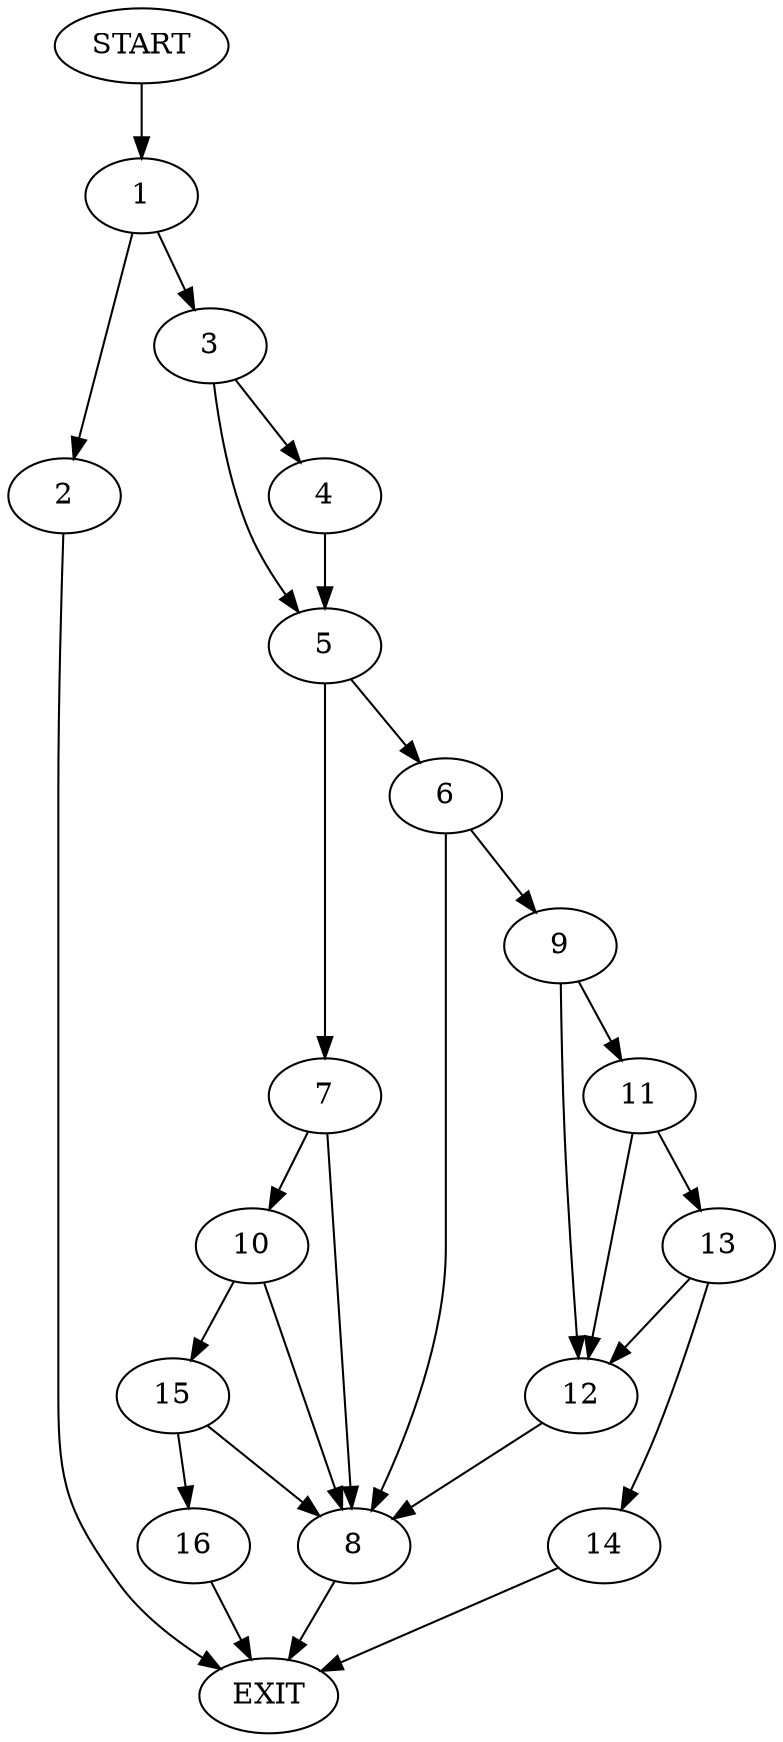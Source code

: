 digraph {
0 [label="START"]
17 [label="EXIT"]
0 -> 1
1 -> 2
1 -> 3
2 -> 17
3 -> 4
3 -> 5
5 -> 6
5 -> 7
4 -> 5
6 -> 8
6 -> 9
7 -> 8
7 -> 10
8 -> 17
9 -> 11
9 -> 12
12 -> 8
11 -> 12
11 -> 13
13 -> 12
13 -> 14
14 -> 17
10 -> 8
10 -> 15
15 -> 8
15 -> 16
16 -> 17
}
